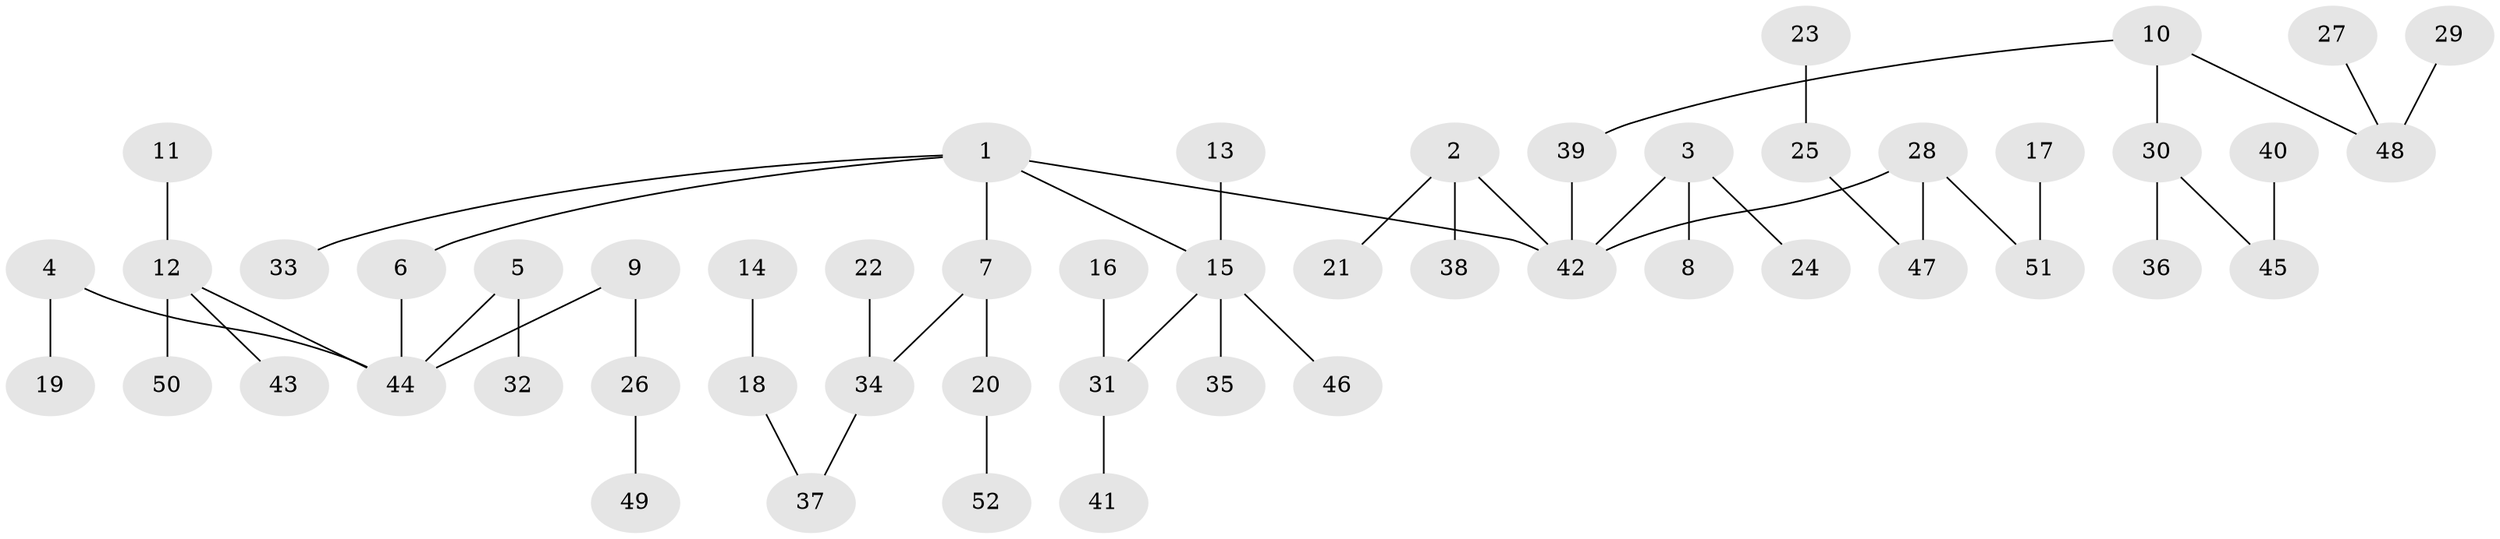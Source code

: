 // original degree distribution, {3: 0.1650485436893204, 4: 0.04854368932038835, 6: 0.009708737864077669, 7: 0.019417475728155338, 2: 0.22330097087378642, 5: 0.02912621359223301, 1: 0.5048543689320388}
// Generated by graph-tools (version 1.1) at 2025/02/03/09/25 03:02:16]
// undirected, 52 vertices, 51 edges
graph export_dot {
graph [start="1"]
  node [color=gray90,style=filled];
  1;
  2;
  3;
  4;
  5;
  6;
  7;
  8;
  9;
  10;
  11;
  12;
  13;
  14;
  15;
  16;
  17;
  18;
  19;
  20;
  21;
  22;
  23;
  24;
  25;
  26;
  27;
  28;
  29;
  30;
  31;
  32;
  33;
  34;
  35;
  36;
  37;
  38;
  39;
  40;
  41;
  42;
  43;
  44;
  45;
  46;
  47;
  48;
  49;
  50;
  51;
  52;
  1 -- 6 [weight=1.0];
  1 -- 7 [weight=1.0];
  1 -- 15 [weight=1.0];
  1 -- 33 [weight=1.0];
  1 -- 42 [weight=1.0];
  2 -- 21 [weight=1.0];
  2 -- 38 [weight=1.0];
  2 -- 42 [weight=1.0];
  3 -- 8 [weight=1.0];
  3 -- 24 [weight=1.0];
  3 -- 42 [weight=1.0];
  4 -- 19 [weight=1.0];
  4 -- 44 [weight=1.0];
  5 -- 32 [weight=1.0];
  5 -- 44 [weight=1.0];
  6 -- 44 [weight=1.0];
  7 -- 20 [weight=1.0];
  7 -- 34 [weight=1.0];
  9 -- 26 [weight=1.0];
  9 -- 44 [weight=1.0];
  10 -- 30 [weight=1.0];
  10 -- 39 [weight=1.0];
  10 -- 48 [weight=1.0];
  11 -- 12 [weight=1.0];
  12 -- 43 [weight=1.0];
  12 -- 44 [weight=1.0];
  12 -- 50 [weight=1.0];
  13 -- 15 [weight=1.0];
  14 -- 18 [weight=1.0];
  15 -- 31 [weight=1.0];
  15 -- 35 [weight=1.0];
  15 -- 46 [weight=1.0];
  16 -- 31 [weight=1.0];
  17 -- 51 [weight=1.0];
  18 -- 37 [weight=1.0];
  20 -- 52 [weight=1.0];
  22 -- 34 [weight=1.0];
  23 -- 25 [weight=1.0];
  25 -- 47 [weight=1.0];
  26 -- 49 [weight=1.0];
  27 -- 48 [weight=1.0];
  28 -- 42 [weight=1.0];
  28 -- 47 [weight=1.0];
  28 -- 51 [weight=1.0];
  29 -- 48 [weight=1.0];
  30 -- 36 [weight=1.0];
  30 -- 45 [weight=1.0];
  31 -- 41 [weight=1.0];
  34 -- 37 [weight=1.0];
  39 -- 42 [weight=1.0];
  40 -- 45 [weight=1.0];
}
